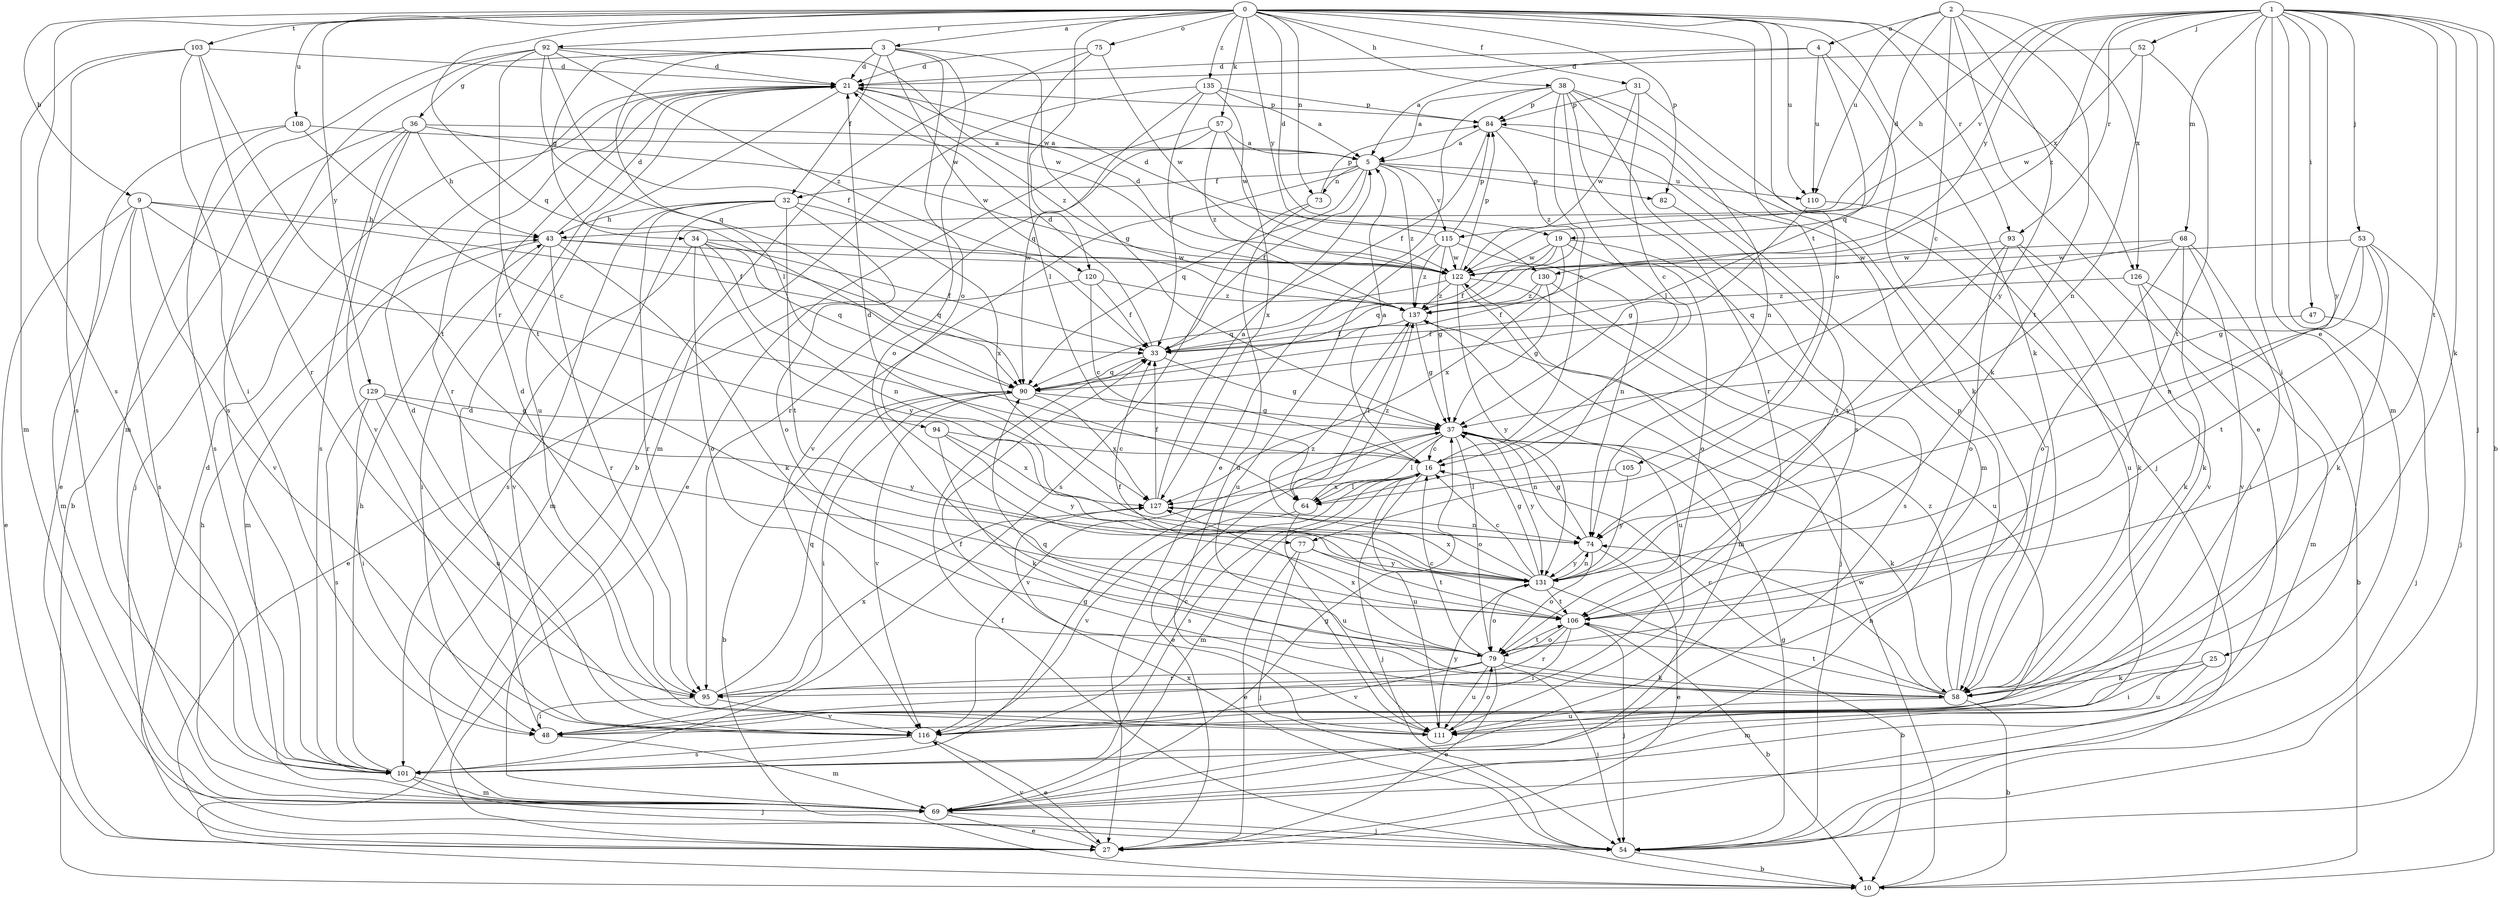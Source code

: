 strict digraph  {
0;
1;
2;
3;
4;
5;
9;
10;
16;
19;
21;
25;
27;
31;
32;
33;
34;
36;
37;
38;
43;
47;
48;
52;
53;
54;
57;
58;
64;
68;
69;
73;
74;
75;
77;
79;
82;
84;
90;
92;
93;
94;
95;
101;
103;
105;
106;
108;
110;
111;
115;
116;
120;
122;
126;
127;
129;
130;
131;
135;
137;
0 -> 3  [label=a];
0 -> 9  [label=b];
0 -> 19  [label=d];
0 -> 31  [label=f];
0 -> 38  [label=h];
0 -> 57  [label=k];
0 -> 58  [label=k];
0 -> 73  [label=n];
0 -> 75  [label=o];
0 -> 77  [label=o];
0 -> 82  [label=p];
0 -> 90  [label=q];
0 -> 92  [label=r];
0 -> 93  [label=r];
0 -> 101  [label=s];
0 -> 103  [label=t];
0 -> 105  [label=t];
0 -> 108  [label=u];
0 -> 110  [label=u];
0 -> 120  [label=w];
0 -> 126  [label=x];
0 -> 129  [label=y];
0 -> 130  [label=y];
0 -> 135  [label=z];
1 -> 10  [label=b];
1 -> 25  [label=e];
1 -> 43  [label=h];
1 -> 47  [label=i];
1 -> 48  [label=i];
1 -> 52  [label=j];
1 -> 53  [label=j];
1 -> 54  [label=j];
1 -> 58  [label=k];
1 -> 68  [label=m];
1 -> 69  [label=m];
1 -> 93  [label=r];
1 -> 106  [label=t];
1 -> 115  [label=v];
1 -> 130  [label=y];
1 -> 131  [label=y];
1 -> 137  [label=z];
2 -> 4  [label=a];
2 -> 16  [label=c];
2 -> 19  [label=d];
2 -> 27  [label=e];
2 -> 106  [label=t];
2 -> 110  [label=u];
2 -> 126  [label=x];
2 -> 131  [label=y];
3 -> 21  [label=d];
3 -> 32  [label=f];
3 -> 34  [label=g];
3 -> 36  [label=g];
3 -> 37  [label=g];
3 -> 64  [label=l];
3 -> 77  [label=o];
3 -> 79  [label=o];
3 -> 120  [label=w];
4 -> 5  [label=a];
4 -> 21  [label=d];
4 -> 58  [label=k];
4 -> 90  [label=q];
4 -> 110  [label=u];
5 -> 32  [label=f];
5 -> 33  [label=f];
5 -> 73  [label=n];
5 -> 82  [label=p];
5 -> 90  [label=q];
5 -> 110  [label=u];
5 -> 115  [label=v];
5 -> 116  [label=v];
5 -> 137  [label=z];
9 -> 27  [label=e];
9 -> 33  [label=f];
9 -> 43  [label=h];
9 -> 69  [label=m];
9 -> 94  [label=r];
9 -> 101  [label=s];
9 -> 116  [label=v];
10 -> 33  [label=f];
10 -> 122  [label=w];
16 -> 5  [label=a];
16 -> 54  [label=j];
16 -> 64  [label=l];
16 -> 69  [label=m];
16 -> 101  [label=s];
16 -> 111  [label=u];
16 -> 127  [label=x];
19 -> 33  [label=f];
19 -> 79  [label=o];
19 -> 90  [label=q];
19 -> 101  [label=s];
19 -> 122  [label=w];
19 -> 127  [label=x];
21 -> 84  [label=p];
21 -> 95  [label=r];
21 -> 111  [label=u];
21 -> 137  [label=z];
25 -> 48  [label=i];
25 -> 58  [label=k];
25 -> 69  [label=m];
25 -> 111  [label=u];
27 -> 21  [label=d];
27 -> 116  [label=v];
31 -> 16  [label=c];
31 -> 54  [label=j];
31 -> 84  [label=p];
31 -> 122  [label=w];
32 -> 43  [label=h];
32 -> 69  [label=m];
32 -> 79  [label=o];
32 -> 95  [label=r];
32 -> 101  [label=s];
32 -> 106  [label=t];
32 -> 127  [label=x];
33 -> 21  [label=d];
33 -> 37  [label=g];
33 -> 90  [label=q];
34 -> 33  [label=f];
34 -> 74  [label=n];
34 -> 79  [label=o];
34 -> 90  [label=q];
34 -> 116  [label=v];
34 -> 122  [label=w];
34 -> 131  [label=y];
36 -> 5  [label=a];
36 -> 10  [label=b];
36 -> 43  [label=h];
36 -> 54  [label=j];
36 -> 101  [label=s];
36 -> 116  [label=v];
36 -> 122  [label=w];
37 -> 16  [label=c];
37 -> 27  [label=e];
37 -> 58  [label=k];
37 -> 64  [label=l];
37 -> 74  [label=n];
37 -> 79  [label=o];
37 -> 116  [label=v];
37 -> 131  [label=y];
38 -> 5  [label=a];
38 -> 16  [label=c];
38 -> 27  [label=e];
38 -> 58  [label=k];
38 -> 64  [label=l];
38 -> 74  [label=n];
38 -> 84  [label=p];
38 -> 95  [label=r];
38 -> 101  [label=s];
43 -> 21  [label=d];
43 -> 48  [label=i];
43 -> 58  [label=k];
43 -> 69  [label=m];
43 -> 90  [label=q];
43 -> 95  [label=r];
43 -> 122  [label=w];
47 -> 33  [label=f];
47 -> 54  [label=j];
48 -> 21  [label=d];
48 -> 69  [label=m];
52 -> 21  [label=d];
52 -> 74  [label=n];
52 -> 106  [label=t];
52 -> 122  [label=w];
53 -> 37  [label=g];
53 -> 54  [label=j];
53 -> 58  [label=k];
53 -> 74  [label=n];
53 -> 106  [label=t];
53 -> 122  [label=w];
54 -> 10  [label=b];
54 -> 37  [label=g];
54 -> 127  [label=x];
57 -> 5  [label=a];
57 -> 27  [label=e];
57 -> 95  [label=r];
57 -> 127  [label=x];
57 -> 137  [label=z];
58 -> 10  [label=b];
58 -> 16  [label=c];
58 -> 74  [label=n];
58 -> 84  [label=p];
58 -> 90  [label=q];
58 -> 106  [label=t];
58 -> 111  [label=u];
58 -> 137  [label=z];
64 -> 111  [label=u];
64 -> 116  [label=v];
64 -> 137  [label=z];
68 -> 48  [label=i];
68 -> 58  [label=k];
68 -> 79  [label=o];
68 -> 90  [label=q];
68 -> 116  [label=v];
68 -> 122  [label=w];
69 -> 27  [label=e];
69 -> 37  [label=g];
69 -> 43  [label=h];
69 -> 54  [label=j];
73 -> 84  [label=p];
73 -> 101  [label=s];
73 -> 111  [label=u];
74 -> 21  [label=d];
74 -> 27  [label=e];
74 -> 37  [label=g];
74 -> 79  [label=o];
74 -> 131  [label=y];
75 -> 10  [label=b];
75 -> 21  [label=d];
75 -> 64  [label=l];
75 -> 122  [label=w];
77 -> 27  [label=e];
77 -> 54  [label=j];
77 -> 106  [label=t];
77 -> 131  [label=y];
79 -> 16  [label=c];
79 -> 27  [label=e];
79 -> 54  [label=j];
79 -> 58  [label=k];
79 -> 95  [label=r];
79 -> 106  [label=t];
79 -> 111  [label=u];
79 -> 116  [label=v];
79 -> 127  [label=x];
82 -> 106  [label=t];
84 -> 5  [label=a];
84 -> 33  [label=f];
84 -> 69  [label=m];
84 -> 137  [label=z];
90 -> 10  [label=b];
90 -> 37  [label=g];
90 -> 48  [label=i];
90 -> 116  [label=v];
90 -> 127  [label=x];
92 -> 21  [label=d];
92 -> 33  [label=f];
92 -> 69  [label=m];
92 -> 90  [label=q];
92 -> 101  [label=s];
92 -> 106  [label=t];
92 -> 122  [label=w];
92 -> 137  [label=z];
93 -> 58  [label=k];
93 -> 79  [label=o];
93 -> 116  [label=v];
93 -> 122  [label=w];
93 -> 131  [label=y];
94 -> 16  [label=c];
94 -> 58  [label=k];
94 -> 127  [label=x];
94 -> 131  [label=y];
95 -> 21  [label=d];
95 -> 48  [label=i];
95 -> 90  [label=q];
95 -> 116  [label=v];
95 -> 127  [label=x];
101 -> 37  [label=g];
101 -> 43  [label=h];
101 -> 54  [label=j];
101 -> 69  [label=m];
103 -> 21  [label=d];
103 -> 48  [label=i];
103 -> 69  [label=m];
103 -> 95  [label=r];
103 -> 101  [label=s];
103 -> 106  [label=t];
105 -> 64  [label=l];
105 -> 131  [label=y];
106 -> 10  [label=b];
106 -> 33  [label=f];
106 -> 48  [label=i];
106 -> 54  [label=j];
106 -> 79  [label=o];
106 -> 95  [label=r];
108 -> 5  [label=a];
108 -> 16  [label=c];
108 -> 27  [label=e];
108 -> 101  [label=s];
110 -> 37  [label=g];
110 -> 111  [label=u];
111 -> 33  [label=f];
111 -> 79  [label=o];
111 -> 131  [label=y];
115 -> 21  [label=d];
115 -> 37  [label=g];
115 -> 74  [label=n];
115 -> 84  [label=p];
115 -> 111  [label=u];
115 -> 122  [label=w];
115 -> 137  [label=z];
116 -> 16  [label=c];
116 -> 21  [label=d];
116 -> 27  [label=e];
116 -> 101  [label=s];
120 -> 16  [label=c];
120 -> 27  [label=e];
120 -> 33  [label=f];
120 -> 137  [label=z];
122 -> 21  [label=d];
122 -> 54  [label=j];
122 -> 69  [label=m];
122 -> 84  [label=p];
122 -> 90  [label=q];
122 -> 131  [label=y];
122 -> 137  [label=z];
126 -> 10  [label=b];
126 -> 58  [label=k];
126 -> 69  [label=m];
126 -> 137  [label=z];
127 -> 5  [label=a];
127 -> 33  [label=f];
127 -> 74  [label=n];
129 -> 37  [label=g];
129 -> 48  [label=i];
129 -> 101  [label=s];
129 -> 111  [label=u];
129 -> 131  [label=y];
130 -> 33  [label=f];
130 -> 37  [label=g];
130 -> 111  [label=u];
130 -> 137  [label=z];
131 -> 10  [label=b];
131 -> 16  [label=c];
131 -> 37  [label=g];
131 -> 74  [label=n];
131 -> 79  [label=o];
131 -> 106  [label=t];
131 -> 127  [label=x];
131 -> 137  [label=z];
135 -> 5  [label=a];
135 -> 33  [label=f];
135 -> 69  [label=m];
135 -> 84  [label=p];
135 -> 90  [label=q];
135 -> 122  [label=w];
137 -> 33  [label=f];
137 -> 37  [label=g];
137 -> 64  [label=l];
137 -> 111  [label=u];
}
